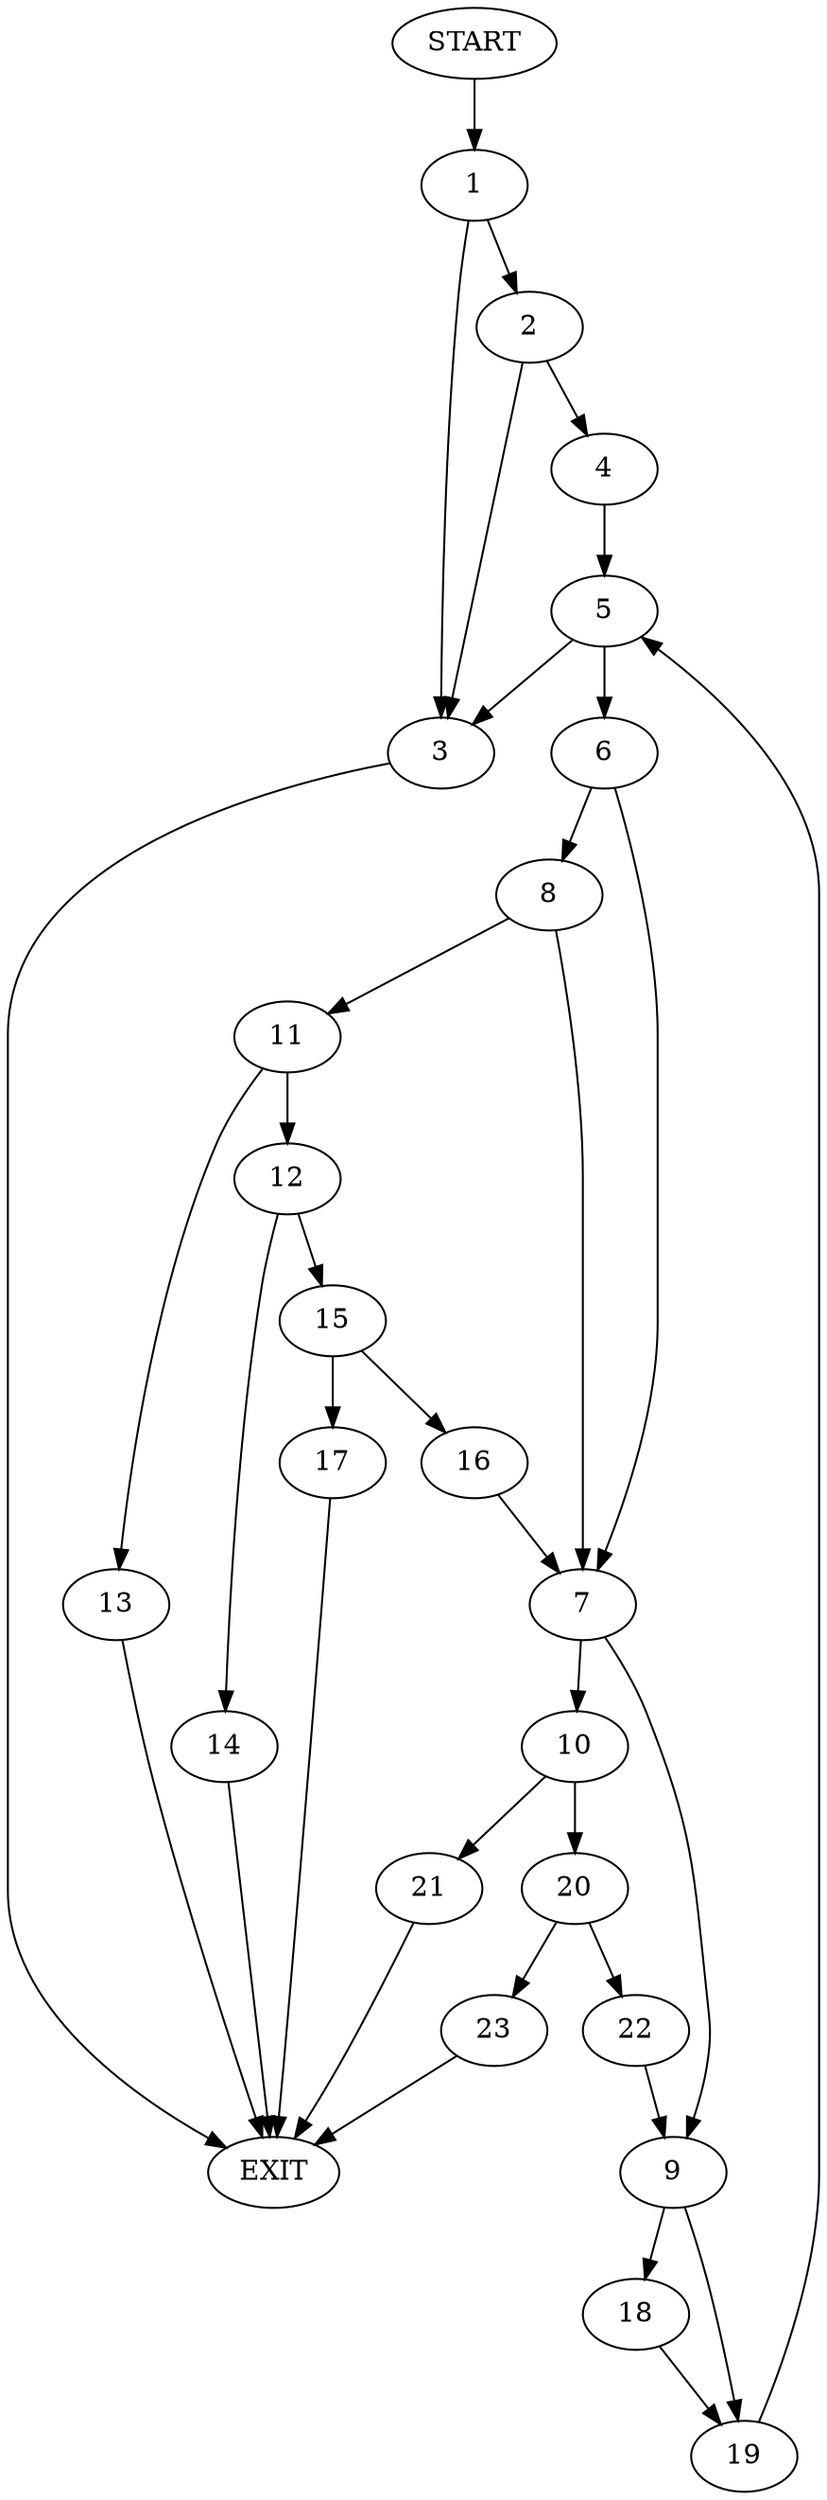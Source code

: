 digraph {
0 [label="START"]
24 [label="EXIT"]
0 -> 1
1 -> 2
1 -> 3
3 -> 24
2 -> 3
2 -> 4
4 -> 5
5 -> 3
5 -> 6
6 -> 7
6 -> 8
7 -> 9
7 -> 10
8 -> 7
8 -> 11
11 -> 12
11 -> 13
12 -> 14
12 -> 15
13 -> 24
14 -> 24
15 -> 16
15 -> 17
17 -> 24
16 -> 7
9 -> 18
9 -> 19
10 -> 20
10 -> 21
21 -> 24
20 -> 22
20 -> 23
22 -> 9
23 -> 24
18 -> 19
19 -> 5
}
